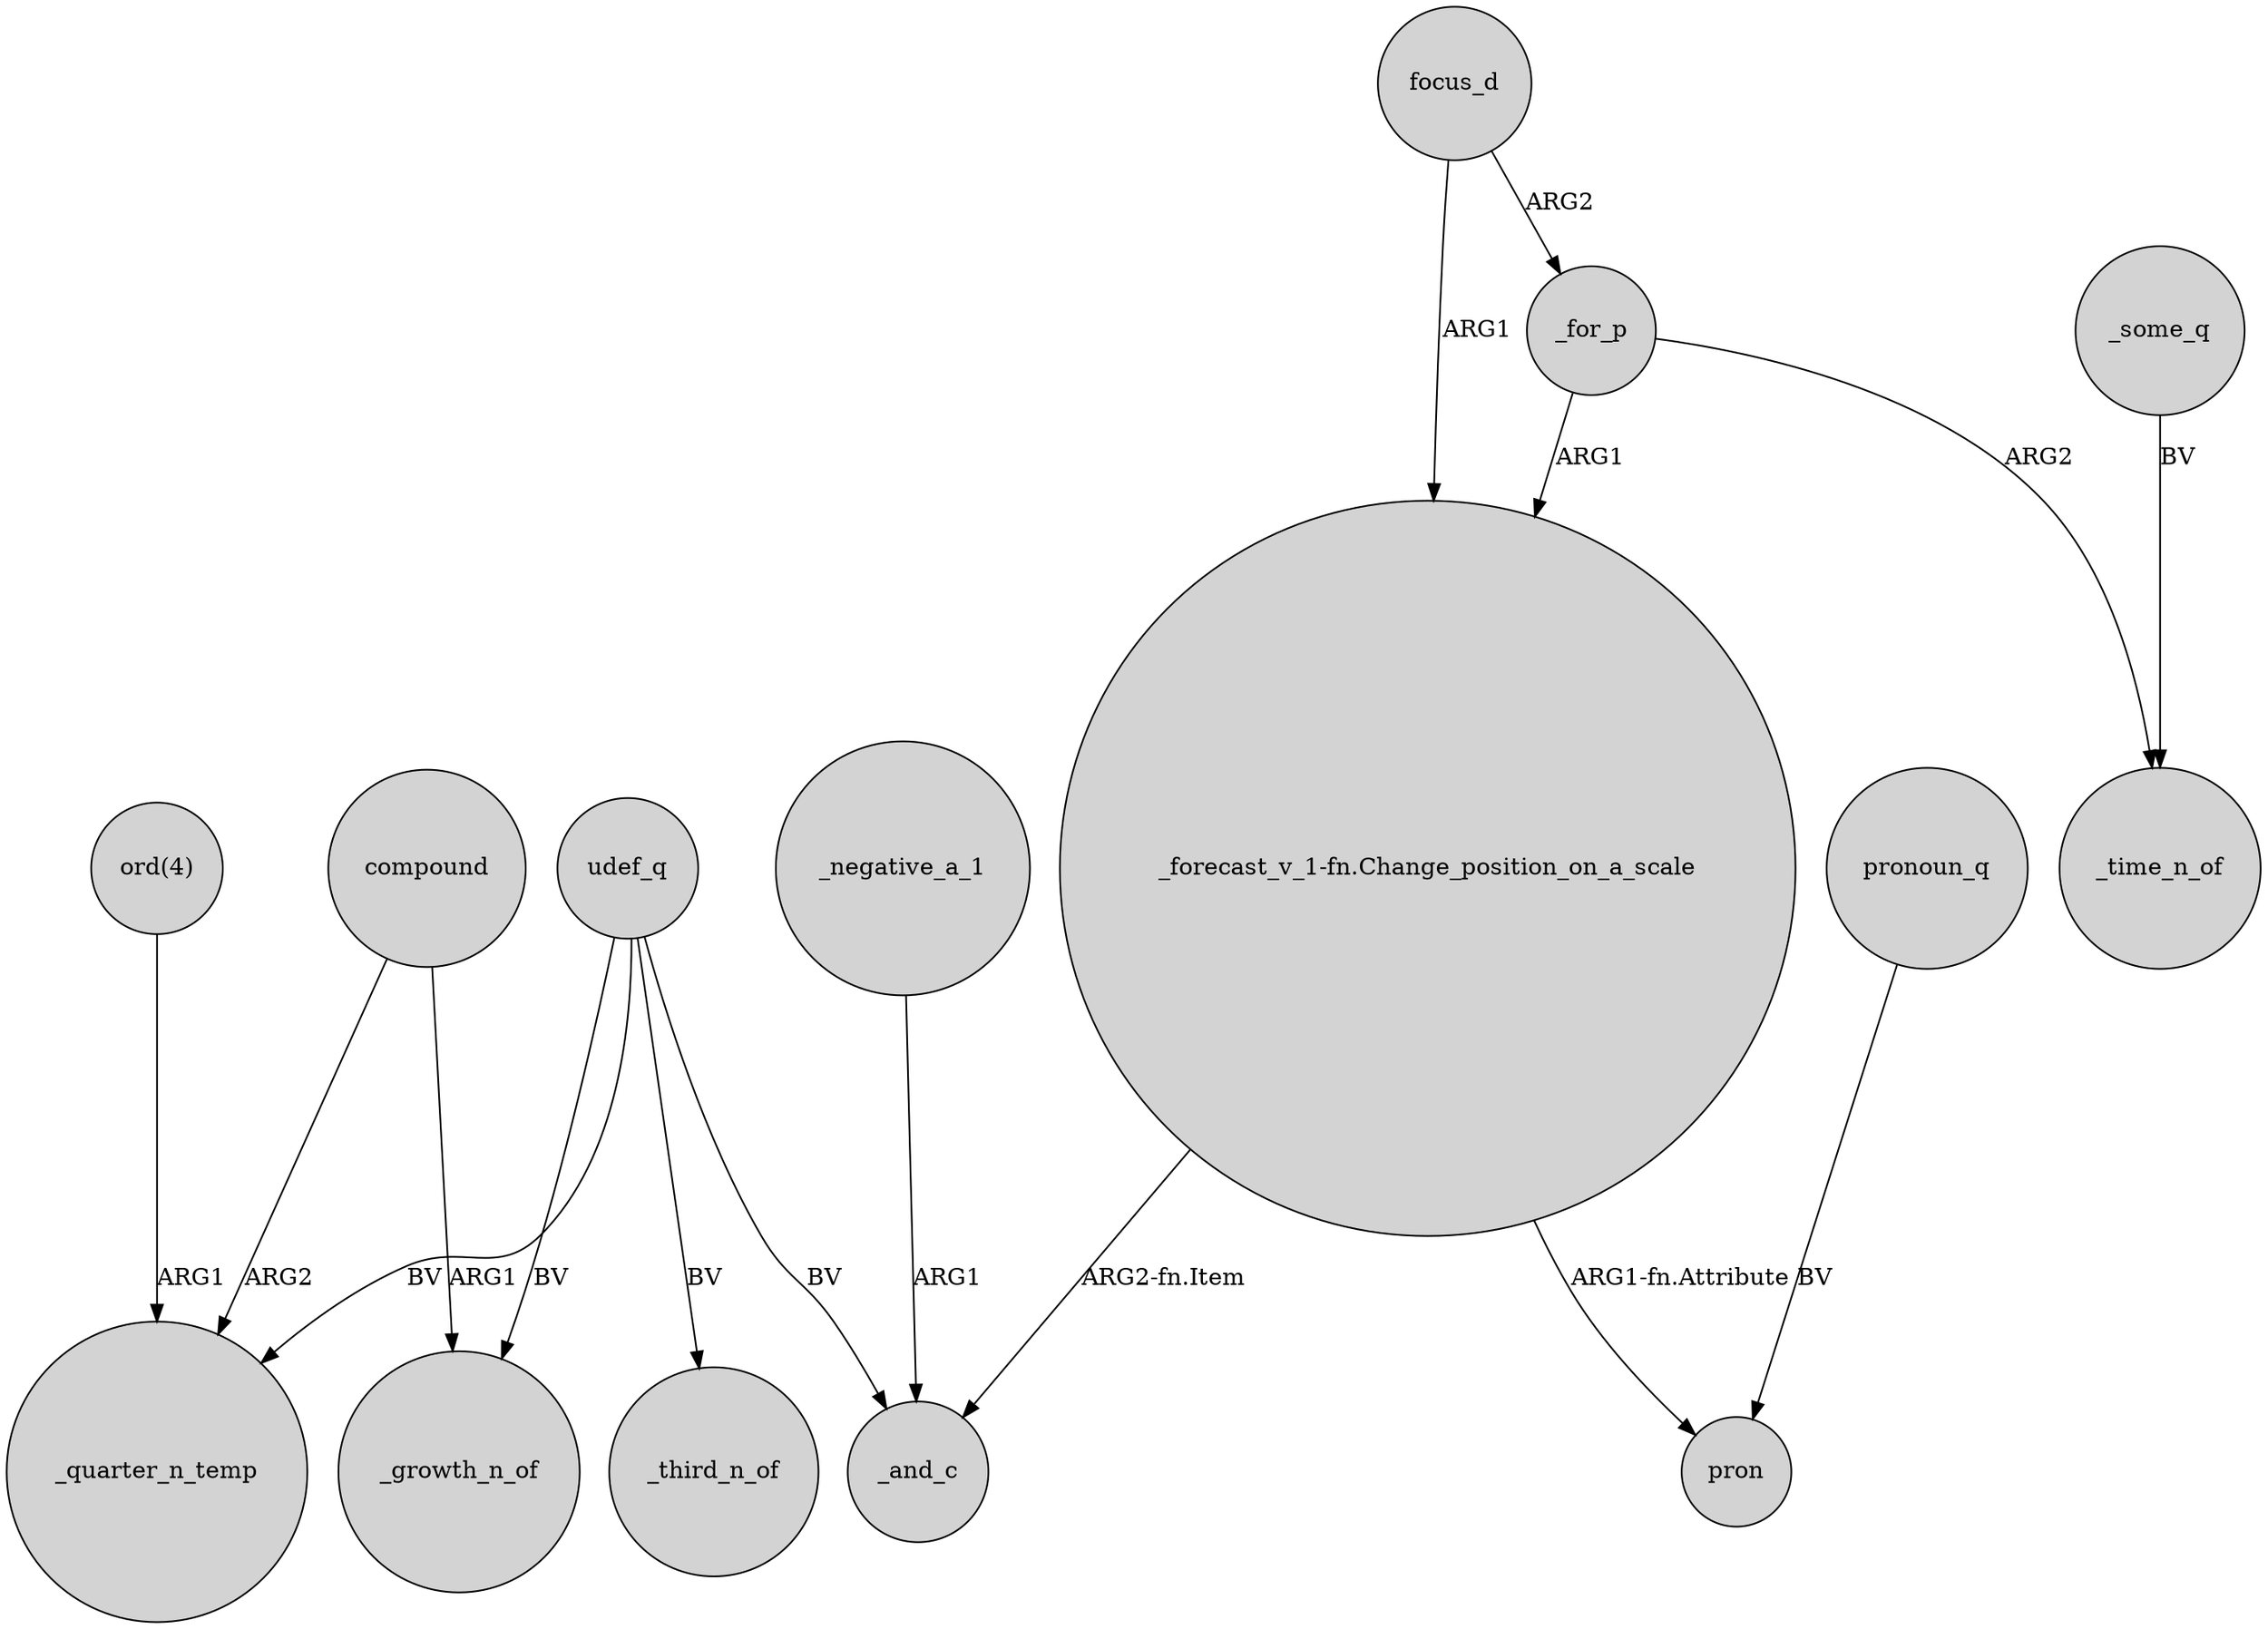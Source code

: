 digraph {
	node [shape=circle style=filled]
	compound -> _quarter_n_temp [label=ARG2]
	focus_d -> "_forecast_v_1-fn.Change_position_on_a_scale" [label=ARG1]
	udef_q -> _third_n_of [label=BV]
	compound -> _growth_n_of [label=ARG1]
	udef_q -> _and_c [label=BV]
	focus_d -> _for_p [label=ARG2]
	udef_q -> _quarter_n_temp [label=BV]
	_negative_a_1 -> _and_c [label=ARG1]
	_for_p -> "_forecast_v_1-fn.Change_position_on_a_scale" [label=ARG1]
	pronoun_q -> pron [label=BV]
	_some_q -> _time_n_of [label=BV]
	_for_p -> _time_n_of [label=ARG2]
	"ord(4)" -> _quarter_n_temp [label=ARG1]
	udef_q -> _growth_n_of [label=BV]
	"_forecast_v_1-fn.Change_position_on_a_scale" -> pron [label="ARG1-fn.Attribute"]
	"_forecast_v_1-fn.Change_position_on_a_scale" -> _and_c [label="ARG2-fn.Item"]
}
